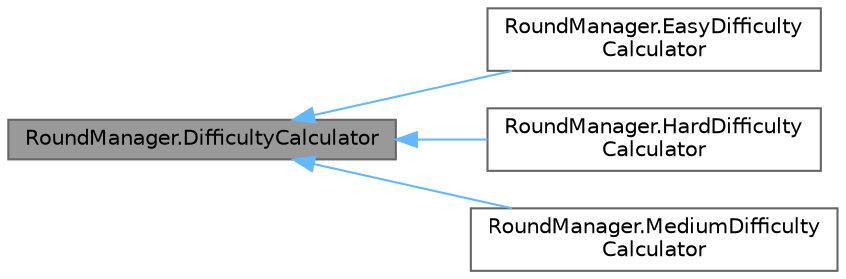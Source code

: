 digraph "RoundManager.DifficultyCalculator"
{
 // LATEX_PDF_SIZE
  bgcolor="transparent";
  edge [fontname=Helvetica,fontsize=10,labelfontname=Helvetica,labelfontsize=10];
  node [fontname=Helvetica,fontsize=10,shape=box,height=0.2,width=0.4];
  rankdir="LR";
  Node1 [id="Node000001",label="RoundManager.DifficultyCalculator",height=0.2,width=0.4,color="gray40", fillcolor="grey60", style="filled", fontcolor="black",tooltip="The Base class for a difficulty calculator. Cannot construct directly, instead use the DifficultyCalc..."];
  Node1 -> Node2 [id="edge1_Node000001_Node000002",dir="back",color="steelblue1",style="solid",tooltip=" "];
  Node2 [id="Node000002",label="RoundManager.EasyDifficulty\lCalculator",height=0.2,width=0.4,color="gray40", fillcolor="white", style="filled",URL="$class_round_manager_1_1_easy_difficulty_calculator.html",tooltip="Difficulty Calculator For the Easy Difficulty."];
  Node1 -> Node3 [id="edge2_Node000001_Node000003",dir="back",color="steelblue1",style="solid",tooltip=" "];
  Node3 [id="Node000003",label="RoundManager.HardDifficulty\lCalculator",height=0.2,width=0.4,color="gray40", fillcolor="white", style="filled",URL="$class_round_manager_1_1_hard_difficulty_calculator.html",tooltip="Difficulty Calculator For the Hard Difficulty."];
  Node1 -> Node4 [id="edge3_Node000001_Node000004",dir="back",color="steelblue1",style="solid",tooltip=" "];
  Node4 [id="Node000004",label="RoundManager.MediumDifficulty\lCalculator",height=0.2,width=0.4,color="gray40", fillcolor="white", style="filled",URL="$class_round_manager_1_1_medium_difficulty_calculator.html",tooltip="Difficulty Calculator For the Medium Difficulty."];
}
